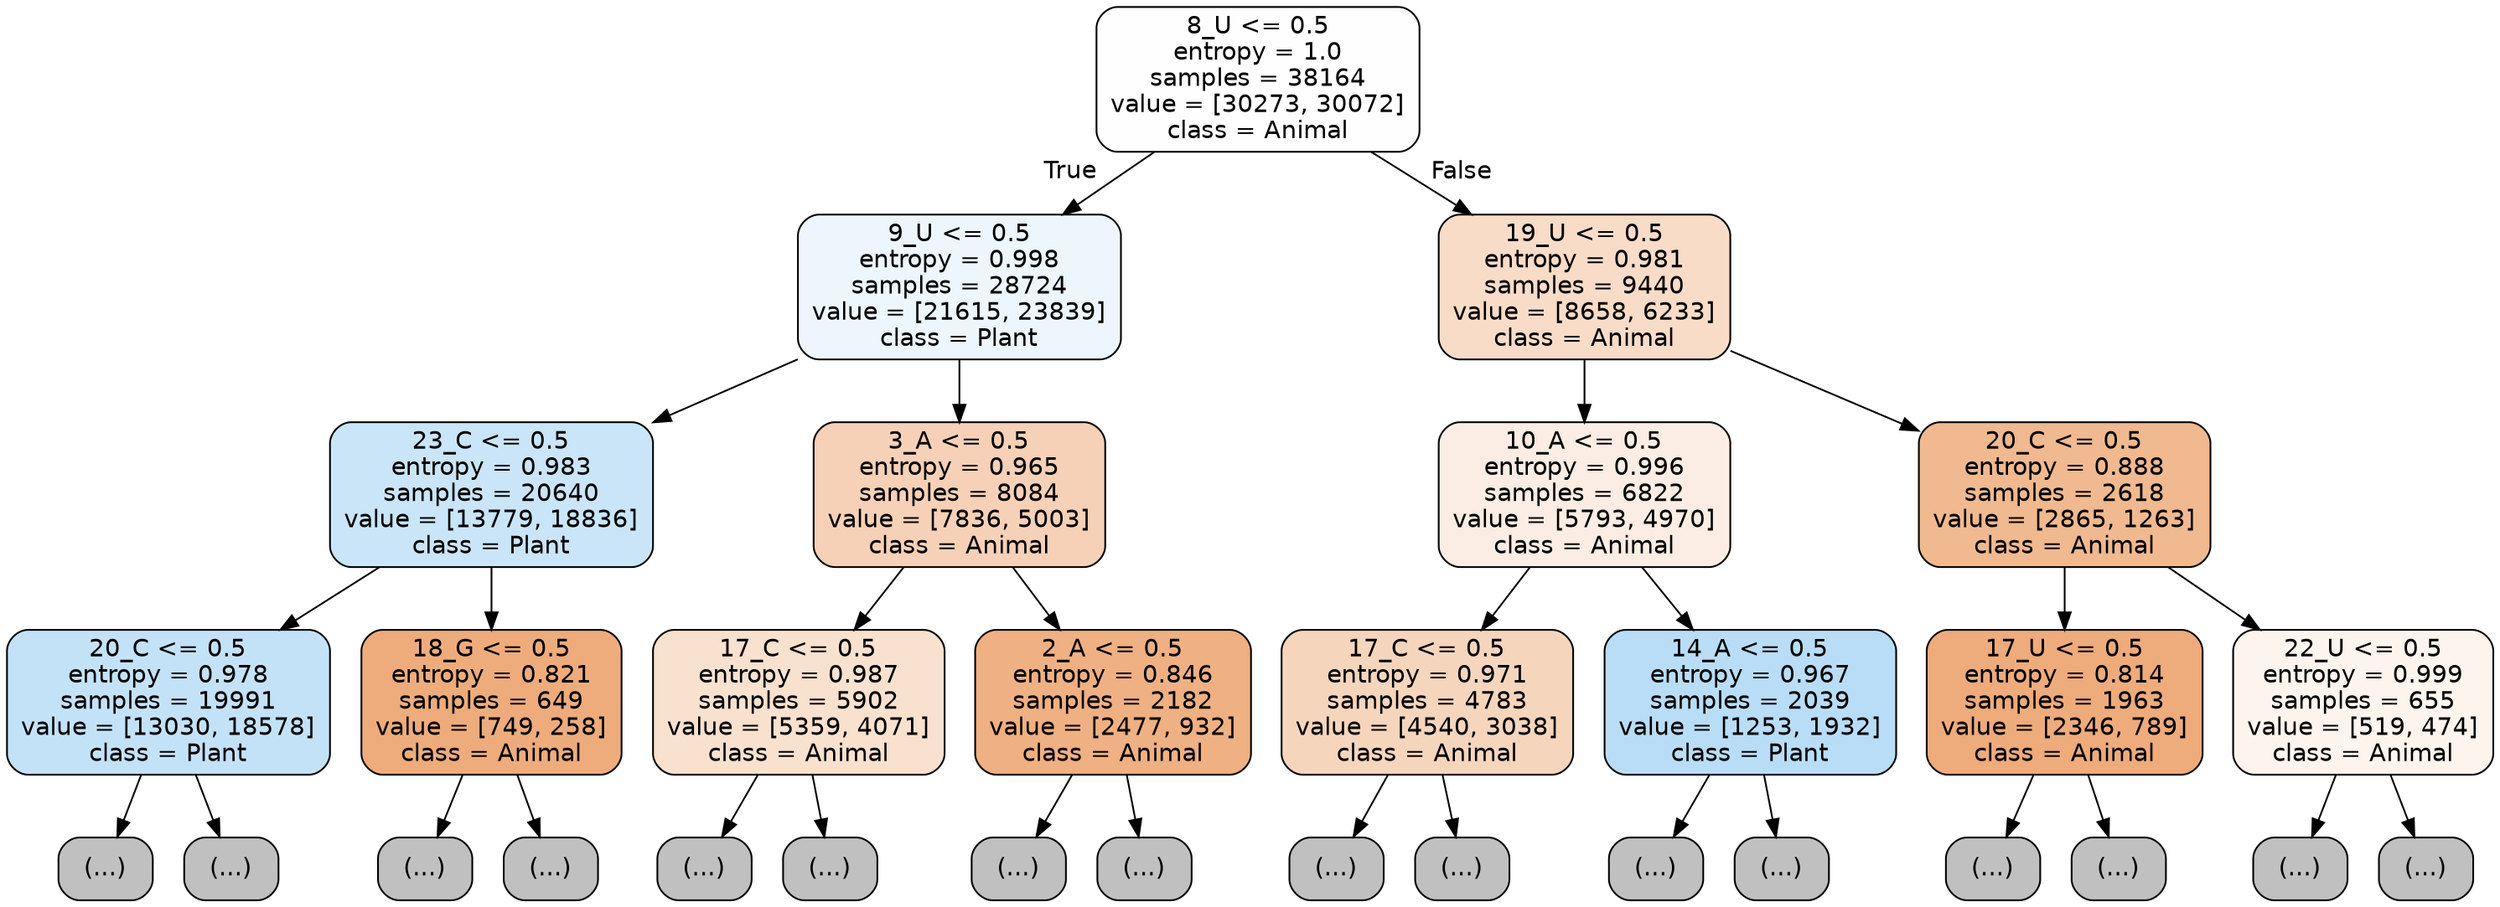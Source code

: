 digraph Tree {
node [shape=box, style="filled, rounded", color="black", fontname="helvetica"] ;
edge [fontname="helvetica"] ;
0 [label="8_U <= 0.5\nentropy = 1.0\nsamples = 38164\nvalue = [30273, 30072]\nclass = Animal", fillcolor="#fffefe"] ;
1 [label="9_U <= 0.5\nentropy = 0.998\nsamples = 28724\nvalue = [21615, 23839]\nclass = Plant", fillcolor="#edf6fd"] ;
0 -> 1 [labeldistance=2.5, labelangle=45, headlabel="True"] ;
2 [label="23_C <= 0.5\nentropy = 0.983\nsamples = 20640\nvalue = [13779, 18836]\nclass = Plant", fillcolor="#cae5f8"] ;
1 -> 2 ;
3 [label="20_C <= 0.5\nentropy = 0.978\nsamples = 19991\nvalue = [13030, 18578]\nclass = Plant", fillcolor="#c4e2f7"] ;
2 -> 3 ;
4 [label="(...)", fillcolor="#C0C0C0"] ;
3 -> 4 ;
6407 [label="(...)", fillcolor="#C0C0C0"] ;
3 -> 6407 ;
8422 [label="18_G <= 0.5\nentropy = 0.821\nsamples = 649\nvalue = [749, 258]\nclass = Animal", fillcolor="#eeac7d"] ;
2 -> 8422 ;
8423 [label="(...)", fillcolor="#C0C0C0"] ;
8422 -> 8423 ;
8690 [label="(...)", fillcolor="#C0C0C0"] ;
8422 -> 8690 ;
8759 [label="3_A <= 0.5\nentropy = 0.965\nsamples = 8084\nvalue = [7836, 5003]\nclass = Animal", fillcolor="#f6d1b7"] ;
1 -> 8759 ;
8760 [label="17_C <= 0.5\nentropy = 0.987\nsamples = 5902\nvalue = [5359, 4071]\nclass = Animal", fillcolor="#f9e1cf"] ;
8759 -> 8760 ;
8761 [label="(...)", fillcolor="#C0C0C0"] ;
8760 -> 8761 ;
10828 [label="(...)", fillcolor="#C0C0C0"] ;
8760 -> 10828 ;
11361 [label="2_A <= 0.5\nentropy = 0.846\nsamples = 2182\nvalue = [2477, 932]\nclass = Animal", fillcolor="#efb083"] ;
8759 -> 11361 ;
11362 [label="(...)", fillcolor="#C0C0C0"] ;
11361 -> 11362 ;
12117 [label="(...)", fillcolor="#C0C0C0"] ;
11361 -> 12117 ;
12370 [label="19_U <= 0.5\nentropy = 0.981\nsamples = 9440\nvalue = [8658, 6233]\nclass = Animal", fillcolor="#f8dcc8"] ;
0 -> 12370 [labeldistance=2.5, labelangle=-45, headlabel="False"] ;
12371 [label="10_A <= 0.5\nentropy = 0.996\nsamples = 6822\nvalue = [5793, 4970]\nclass = Animal", fillcolor="#fbede3"] ;
12370 -> 12371 ;
12372 [label="17_C <= 0.5\nentropy = 0.971\nsamples = 4783\nvalue = [4540, 3038]\nclass = Animal", fillcolor="#f6d5bd"] ;
12371 -> 12372 ;
12373 [label="(...)", fillcolor="#C0C0C0"] ;
12372 -> 12373 ;
14320 [label="(...)", fillcolor="#C0C0C0"] ;
12372 -> 14320 ;
14919 [label="14_A <= 0.5\nentropy = 0.967\nsamples = 2039\nvalue = [1253, 1932]\nclass = Plant", fillcolor="#b9ddf6"] ;
12371 -> 14919 ;
14920 [label="(...)", fillcolor="#C0C0C0"] ;
14919 -> 14920 ;
15509 [label="(...)", fillcolor="#C0C0C0"] ;
14919 -> 15509 ;
15676 [label="20_C <= 0.5\nentropy = 0.888\nsamples = 2618\nvalue = [2865, 1263]\nclass = Animal", fillcolor="#f0b990"] ;
12370 -> 15676 ;
15677 [label="17_U <= 0.5\nentropy = 0.814\nsamples = 1963\nvalue = [2346, 789]\nclass = Animal", fillcolor="#eeab7c"] ;
15676 -> 15677 ;
15678 [label="(...)", fillcolor="#C0C0C0"] ;
15677 -> 15678 ;
16263 [label="(...)", fillcolor="#C0C0C0"] ;
15677 -> 16263 ;
16522 [label="22_U <= 0.5\nentropy = 0.999\nsamples = 655\nvalue = [519, 474]\nclass = Animal", fillcolor="#fdf4ee"] ;
15676 -> 16522 ;
16523 [label="(...)", fillcolor="#C0C0C0"] ;
16522 -> 16523 ;
16818 [label="(...)", fillcolor="#C0C0C0"] ;
16522 -> 16818 ;
}